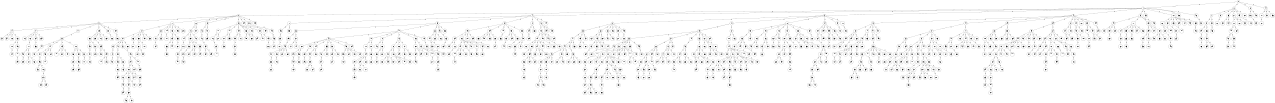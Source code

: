 graph G {
size="8.5,11;"
ratio = "expand;"
fixedsize="true;"
overlap="scale;"
node[shape=circle,width=.12,hight=.12,fontsize=12]
edge[fontsize=12]

0[label=" 0" color=black, pos="0.90931093,2.5682327!"];
1[label=" 1" color=black, pos="2.7417047,0.15580614!"];
2[label=" 2" color=black, pos="1.3355287,0.67273643!"];
3[label=" 3" color=black, pos="0.41540153,1.0583293!"];
4[label=" 4" color=black, pos="2.3298727,2.8237437!"];
5[label=" 5" color=black, pos="0.38208873,0.061599243!"];
6[label=" 6" color=black, pos="2.6112631,1.555556!"];
7[label=" 7" color=black, pos="0.18001687,1.4593739!"];
8[label=" 8" color=black, pos="0.62310009,2.5465484!"];
9[label=" 9" color=black, pos="0.89854009,0.79331192!"];
10[label=" 10" color=black, pos="0.34359996,1.756639!"];
11[label=" 11" color=black, pos="2.0589195,0.73134649!"];
12[label=" 12" color=black, pos="2.4025214,1.0235528!"];
13[label=" 13" color=black, pos="0.99045433,2.8671061!"];
14[label=" 14" color=black, pos="0.96978012,1.9283791!"];
15[label=" 15" color=black, pos="0.66259212,2.2391248!"];
16[label=" 16" color=black, pos="2.4153595,2.6504969!"];
17[label=" 17" color=black, pos="2.4880277,1.5479684!"];
18[label=" 18" color=black, pos="1.9098572,0.59062914!"];
19[label=" 19" color=black, pos="1.1195757,0.35756887!"];
20[label=" 20" color=black, pos="1.8770658,1.3067073!"];
21[label=" 21" color=black, pos="1.4662736,2.4692376!"];
22[label=" 22" color=black, pos="0.59647546,0.58585075!"];
23[label=" 23" color=black, pos="2.7853697,0.54475978!"];
24[label=" 24" color=black, pos="2.6106487,1.5146288!"];
25[label=" 25" color=black, pos="2.6390656,1.9303041!"];
26[label=" 26" color=black, pos="0.36720448,1.5176995!"];
27[label=" 27" color=black, pos="1.8429088,0.008877255!"];
28[label=" 28" color=black, pos="1.25639,2.5874947!"];
29[label=" 29" color=black, pos="2.4893979,2.1587174!"];
30[label=" 30" color=black, pos="2.454349,2.3449409!"];
31[label=" 31" color=black, pos="2.5695437,2.4404478!"];
32[label=" 32" color=black, pos="1.0849574,0.27886882!"];
33[label=" 33" color=black, pos="1.0176737,2.2729458!"];
34[label=" 34" color=black, pos="1.7301061,1.8716583!"];
35[label=" 35" color=black, pos="0.66591369,1.2929895!"];
36[label=" 36" color=black, pos="2.1961201,2.6449674!"];
37[label=" 37" color=black, pos="0.93721659,2.7713913!"];
38[label=" 38" color=black, pos="2.548253,0.63128425!"];
39[label=" 39" color=black, pos="1.006033,1.2979891!"];
40[label=" 40" color=black, pos="0.026808634,2.8150134!"];
41[label=" 41" color=black, pos="1.7860308,2.4293605!"];
42[label=" 42" color=black, pos="2.8786046,1.0891518!"];
43[label=" 43" color=black, pos="1.1815544,0.46682196!"];
44[label=" 44" color=black, pos="2.2626256,0.063192439!"];
45[label=" 45" color=black, pos="2.9154741,0.59140774!"];
46[label=" 46" color=black, pos="2.950916,1.5815238!"];
47[label=" 47" color=black, pos="0.29442404,1.0479394!"];
48[label=" 48" color=black, pos="2.4563708,1.365715!"];
49[label=" 49" color=black, pos="1.9509121,2.7585385!"];
50[label=" 50" color=black, pos="2.0960943,2.374035!"];
51[label=" 51" color=black, pos="2.2298316,2.6553231!"];
52[label=" 52" color=black, pos="0.95264627,2.6922993!"];
53[label=" 53" color=black, pos="0.55309933,0.33184748!"];
54[label=" 54" color=black, pos="1.506399,1.4609644!"];
55[label=" 55" color=black, pos="1.7928842,1.1220557!"];
56[label=" 56" color=black, pos="1.3718567,0.4916566!"];
57[label=" 57" color=black, pos="1.2828462,2.1522856!"];
58[label=" 58" color=black, pos="2.0978853,2.6565891!"];
59[label=" 59" color=black, pos="2.3671775,1.820174!"];
60[label=" 60" color=black, pos="2.0304278,1.1879441!"];
61[label=" 61" color=black, pos="2.7961803,0.087542467!"];
62[label=" 62" color=black, pos="2.4331629,1.1034023!"];
63[label=" 63" color=black, pos="0.057410662,0.47530202!"];
64[label=" 64" color=black, pos="2.7132287,1.7520362!"];
65[label=" 65" color=black, pos="1.2171537,0.37501532!"];
66[label=" 66" color=black, pos="2.4306423,0.64275594!"];
67[label=" 67" color=black, pos="2.3435167,2.1176435!"];
68[label=" 68" color=black, pos="1.9754032,2.9574715!"];
69[label=" 69" color=black, pos="0.82537926,2.0741627!"];
70[label=" 70" color=black, pos="0.59352085,1.4845892!"];
71[label=" 71" color=black, pos="2.403023,2.0801989!"];
72[label=" 72" color=black, pos="0.92684981,0.11232652!"];
73[label=" 73" color=black, pos="0.73655683,1.4590425!"];
74[label=" 74" color=black, pos="1.5189463,1.9650189!"];
75[label=" 75" color=black, pos="1.5647284,0.23640734!"];
76[label=" 76" color=black, pos="2.3882501,0.31171512!"];
77[label=" 77" color=black, pos="1.2388929,2.4721715!"];
78[label=" 78" color=black, pos="2.5634428,1.4833452!"];
79[label=" 79" color=black, pos="1.9166518,1.0827175!"];
80[label=" 80" color=black, pos="2.3957792,2.9875051!"];
81[label=" 81" color=black, pos="2.6823858,0.29953515!"];
82[label=" 82" color=black, pos="2.5483462,0.063795003!"];
83[label=" 83" color=black, pos="0.34721647,0.65320625!"];
84[label=" 84" color=black, pos="1.4940812,2.9490959!"];
85[label=" 85" color=black, pos="1.3507992,1.5653878!"];
86[label=" 86" color=black, pos="2.378028,0.88070787!"];
87[label=" 87" color=black, pos="1.6122772,1.1381814!"];
88[label=" 88" color=black, pos="1.1584693,1.1403924!"];
89[label=" 89" color=black, pos="1.5722343,2.0421873!"];
90[label=" 90" color=black, pos="2.7044816,0.23365503!"];
91[label=" 91" color=black, pos="0.40618461,2.7871646!"];
92[label=" 92" color=black, pos="2.8517826,0.63323995!"];
93[label=" 93" color=black, pos="0.15752782,1.1168239!"];
94[label=" 94" color=black, pos="2.2473609,0.83023557!"];
95[label=" 95" color=black, pos="0.96095712,0.8676945!"];
96[label=" 96" color=black, pos="1.0941036,2.9602816!"];
97[label=" 97" color=black, pos="0.44801451,1.7869182!"];
98[label=" 98" color=black, pos="2.1084512,2.2041942!"];
99[label=" 99" color=black, pos="2.9074346,2.4149016!"];
100[label=" 100" color=black, pos="0.72761939,1.9617991!"];
101[label=" 101" color=black, pos="2.2467694,0.42070298!"];
102[label=" 102" color=black, pos="2.0761547,1.3537684!"];
103[label=" 103" color=black, pos="1.2193555,2.1565383!"];
104[label=" 104" color=black, pos="2.2295498,2.9797969!"];
105[label=" 105" color=black, pos="2.1192888,1.8300604!"];
106[label=" 106" color=black, pos="0.78728842,2.7423758!"];
107[label=" 107" color=black, pos="2.0256136,2.4539402!"];
108[label=" 108" color=black, pos="0.20541898,0.63838018!"];
109[label=" 109" color=black, pos="0.49436219,2.9463186!"];
110[label=" 110" color=black, pos="2.3100217,0.60762876!"];
111[label=" 111" color=black, pos="2.5215499,0.84283635!"];
112[label=" 112" color=black, pos="0.88098701,1.4286639!"];
113[label=" 113" color=black, pos="2.5893484,2.2280159!"];
114[label=" 114" color=black, pos="1.2929791,2.0713598!"];
115[label=" 115" color=black, pos="2.1276691,0.071825651!"];
116[label=" 116" color=black, pos="1.9410392,2.7852764!"];
117[label=" 117" color=black, pos="1.769289,0.0059182937!"];
118[label=" 118" color=black, pos="0.031682018,0.60868797!"];
119[label=" 119" color=black, pos="1.3777141,0.30433152!"];
120[label=" 120" color=black, pos="2.2741576,2.258977!"];
121[label=" 121" color=black, pos="1.9917199,1.2401428!"];
122[label=" 122" color=black, pos="2.4573845,1.6032916!"];
123[label=" 123" color=black, pos="2.8368025,1.9181416!"];
124[label=" 124" color=black, pos="0.38532311,2.2132431!"];
125[label=" 125" color=black, pos="1.4350131,2.2339228!"];
126[label=" 126" color=black, pos="2.8327084,0.019926956!"];
127[label=" 127" color=black, pos="1.2941351,1.4691237!"];
128[label=" 128" color=black, pos="1.0572539,0.43179864!"];
129[label=" 129" color=black, pos="2.2150936,1.3336728!"];
130[label=" 130" color=black, pos="1.983444,1.2575317!"];
131[label=" 131" color=black, pos="1.6120817,1.5980882!"];
132[label=" 132" color=black, pos="2.8790913,2.1520169!"];
133[label=" 133" color=black, pos="0.030492635,0.78079947!"];
134[label=" 134" color=black, pos="1.2285505,2.0736236!"];
135[label=" 135" color=black, pos="1.1249849,2.0909783!"];
136[label=" 136" color=black, pos="1.270848,2.2312126!"];
137[label=" 137" color=black, pos="1.1947184,0.15841965!"];
138[label=" 138" color=black, pos="2.5018498,1.9984088!"];
139[label=" 139" color=black, pos="0.59162458,0.11133624!"];
140[label=" 140" color=black, pos="1.4078282,2.7848203!"];
141[label=" 141" color=black, pos="2.6492929,1.3015219!"];
142[label=" 142" color=black, pos="2.3663462,2.400529!"];
143[label=" 143" color=black, pos="1.9178929,0.67356992!"];
144[label=" 144" color=black, pos="2.0142843,1.6746825!"];
145[label=" 145" color=black, pos="0.46966798,2.387165!"];
146[label=" 146" color=black, pos="1.2490534,1.0854492!"];
147[label=" 147" color=black, pos="1.9820707,2.3113939!"];
148[label=" 148" color=black, pos="0.4601386,1.8282198!"];
149[label=" 149" color=black, pos="1.6618339,1.9872748!"];
150[label=" 150" color=black, pos="0.50488728,2.5195112!"];
151[label=" 151" color=black, pos="1.8793112,1.6115211!"];
152[label=" 152" color=black, pos="2.0978637,2.1025981!"];
153[label=" 153" color=black, pos="1.1193057,2.5390494!"];
154[label=" 154" color=black, pos="1.8753369,1.2090371!"];
155[label=" 155" color=black, pos="1.8212841,0.24730655!"];
156[label=" 156" color=black, pos="2.6166452,1.3908542!"];
157[label=" 157" color=black, pos="0.20526807,0.30665918!"];
158[label=" 158" color=black, pos="0.76593286,2.1329355!"];
159[label=" 159" color=black, pos="0.019251472,0.53883954!"];
160[label=" 160" color=black, pos="1.0306601,2.6846468!"];
161[label=" 161" color=black, pos="1.1312008,1.5183248!"];
162[label=" 162" color=black, pos="2.8481949,0.86394529!"];
163[label=" 163" color=black, pos="2.2477929,2.9509017!"];
164[label=" 164" color=black, pos="1.1867782,1.1429171!"];
165[label=" 165" color=black, pos="1.7198849,2.1022016!"];
166[label=" 166" color=black, pos="1.2757467,2.1310618!"];
167[label=" 167" color=black, pos="0.97959368,0.4121133!"];
168[label=" 168" color=black, pos="0.31133906,2.1602196!"];
169[label=" 169" color=black, pos="0.32045634,2.4490776!"];
170[label=" 170" color=black, pos="1.4059063,2.8381302!"];
171[label=" 171" color=black, pos="1.4242747,2.5181373!"];
172[label=" 172" color=black, pos="1.1307879,1.0030991!"];
173[label=" 173" color=black, pos="1.1106307,0.33649056!"];
174[label=" 174" color=black, pos="0.34043781,2.6813756!"];
175[label=" 175" color=black, pos="2.1374538,0.33028529!"];
176[label=" 176" color=black, pos="2.190249,1.8913327!"];
177[label=" 177" color=black, pos="1.1690492,1.6793566!"];
178[label=" 178" color=black, pos="1.6534331,1.2286548!"];
179[label=" 179" color=black, pos="2.3065188,1.6887606!"];
180[label=" 180" color=black, pos="1.4078465,2.2879794!"];
181[label=" 181" color=black, pos="2.7971604,0.9048546!"];
182[label=" 182" color=black, pos="2.0920224,2.4576297!"];
183[label=" 183" color=black, pos="2.679719,1.6782689!"];
184[label=" 184" color=black, pos="0.27841982,2.3806733!"];
185[label=" 185" color=black, pos="2.9100119,2.0224246!"];
186[label=" 186" color=black, pos="1.5775167,1.6411527!"];
187[label=" 187" color=black, pos="1.9978715,2.3213421!"];
188[label=" 188" color=black, pos="0.021772924,1.9241951!"];
189[label=" 189" color=black, pos="1.2337915,1.9565315!"];
190[label=" 190" color=black, pos="2.4152799,1.55529!"];
191[label=" 191" color=black, pos="0.20207618,1.9649669!"];
192[label=" 192" color=black, pos="1.8031606,1.9279651!"];
193[label=" 193" color=black, pos="2.4056701,1.2766174!"];
194[label=" 194" color=black, pos="2.2014691,2.8672222!"];
195[label=" 195" color=black, pos="1.2476833,2.6050585!"];
196[label=" 196" color=black, pos="1.7978858,0.088389483!"];
197[label=" 197" color=black, pos="1.3583034,2.3574912!"];
198[label=" 198" color=black, pos="1.4590822,2.8685823!"];
199[label=" 199" color=black, pos="1.1463401,1.1416544!"];
200[label=" 200" color=black, pos="2.1791894,1.6626731!"];
201[label=" 201" color=black, pos="1.0200091,1.5680462!"];
202[label=" 202" color=black, pos="2.8570605,1.4208188!"];
203[label=" 203" color=black, pos="1.6238327,1.3741999!"];
204[label=" 204" color=black, pos="2.5551311,0.45339567!"];
205[label=" 205" color=black, pos="0.50751041,0.68701785!"];
206[label=" 206" color=black, pos="2.723668,2.627751!"];
207[label=" 207" color=black, pos="1.3891493,2.8195088!"];
208[label=" 208" color=black, pos="2.8390248,0.15319822!"];
209[label=" 209" color=black, pos="2.4214725,1.0805122!"];
210[label=" 210" color=black, pos="1.1565129,1.3832768!"];
211[label=" 211" color=black, pos="0.52720838,2.2020639!"];
212[label=" 212" color=black, pos="1.2200661,0.99577394!"];
213[label=" 213" color=black, pos="2.4663464,0.69416911!"];
214[label=" 214" color=black, pos="2.2383919,1.0600226!"];
215[label=" 215" color=black, pos="2.0913254,1.1958799!"];
216[label=" 216" color=black, pos="2.3617134,1.7893841!"];
217[label=" 217" color=black, pos="0.070322624,0.061718876!"];
218[label=" 218" color=black, pos="0.37122727,1.007181!"];
219[label=" 219" color=black, pos="2.2024723,1.9807751!"];
220[label=" 220" color=black, pos="1.8647046,1.1501149!"];
221[label=" 221" color=black, pos="0.65934081,1.5210654!"];
222[label=" 222" color=black, pos="1.1662041,1.5252739!"];
223[label=" 223" color=black, pos="1.4606194,1.1878797!"];
224[label=" 224" color=black, pos="1.070232,1.6055187!"];
225[label=" 225" color=black, pos="1.8471601,2.3673901!"];
226[label=" 226" color=black, pos="0.11223316,1.116823!"];
227[label=" 227" color=black, pos="2.5838161,1.7372439!"];
228[label=" 228" color=black, pos="2.0741471,0.77957166!"];
229[label=" 229" color=black, pos="1.7316429,1.6312206!"];
230[label=" 230" color=black, pos="0.88172505,2.1553765!"];
231[label=" 231" color=black, pos="2.8776484,0.16467719!"];
232[label=" 232" color=black, pos="1.32052,1.0884351!"];
233[label=" 233" color=black, pos="1.4374334,1.3860675!"];
234[label=" 234" color=black, pos="1.8303964,2.864372!"];
235[label=" 235" color=black, pos="0.60048855,2.8627331!"];
236[label=" 236" color=black, pos="0.48897476,0.40812357!"];
237[label=" 237" color=black, pos="1.9429419,1.1184647!"];
238[label=" 238" color=black, pos="0.19583874,1.1670113!"];
239[label=" 239" color=black, pos="2.6170974,0.021367566!"];
240[label=" 240" color=black, pos="2.1018844,0.10529761!"];
241[label=" 241" color=black, pos="2.5656278,2.0889843!"];
242[label=" 242" color=black, pos="1.9942556,2.8102367!"];
243[label=" 243" color=black, pos="2.5549722,2.2693798!"];
244[label=" 244" color=black, pos="0.31527461,2.2645646!"];
245[label=" 245" color=black, pos="1.7168475,1.0828834!"];
246[label=" 246" color=black, pos="0.65687046,2.9861734!"];
247[label=" 247" color=black, pos="0.58158328,2.2115854!"];
248[label=" 248" color=black, pos="0.1173436,2.2227854!"];
249[label=" 249" color=black, pos="2.8082481,1.0789956!"];
250[label=" 250" color=black, pos="1.265126,1.3972477!"];
251[label=" 251" color=black, pos="1.5622021,2.8640451!"];
252[label=" 252" color=black, pos="0.34413084,2.1356932!"];
253[label=" 253" color=black, pos="1.511639,2.9736646!"];
254[label=" 254" color=black, pos="1.4684713,0.44247737!"];
255[label=" 255" color=black, pos="2.967379,1.7335223!"];
256[label=" 256" color=black, pos="2.9709457,1.767694!"];
257[label=" 257" color=black, pos="2.2680774,0.58169743!"];
258[label=" 258" color=black, pos="2.7359219,1.3533016!"];
259[label=" 259" color=black, pos="1.6455727,0.17560071!"];
260[label=" 260" color=black, pos="0.34595646,1.0506819!"];
261[label=" 261" color=black, pos="2.5298705,1.0261049!"];
262[label=" 262" color=black, pos="2.9841845,2.0483964!"];
263[label=" 263" color=black, pos="1.1226451,1.0362861!"];
264[label=" 264" color=black, pos="1.7382264,1.8727846!"];
265[label=" 265" color=black, pos="0.65066981,1.5395071!"];
266[label=" 266" color=black, pos="1.4334272,2.6847158!"];
267[label=" 267" color=black, pos="0.11015543,0.068703392!"];
268[label=" 268" color=black, pos="2.1716104,1.3137074!"];
269[label=" 269" color=black, pos="0.1437318,0.6998226!"];
270[label=" 270" color=black, pos="2.8083946,2.0794799!"];
271[label=" 271" color=black, pos="2.5301377,0.02463047!"];
272[label=" 272" color=black, pos="0.9197462,0.27466777!"];
273[label=" 273" color=black, pos="2.3518971,2.9570077!"];
274[label=" 274" color=black, pos="2.7069836,0.86432411!"];
275[label=" 275" color=black, pos="0.50203995,0.27325095!"];
276[label=" 276" color=black, pos="0.052412791,1.3751311!"];
277[label=" 277" color=black, pos="0.92677061,0.32406094!"];
278[label=" 278" color=black, pos="2.8231727,1.6662049!"];
279[label=" 279" color=black, pos="2.5193069,2.6216744!"];
280[label=" 280" color=black, pos="2.5882504,0.0094690742!"];
281[label=" 281" color=black, pos="0.71051707,2.7254718!"];
282[label=" 282" color=black, pos="0.6082003,2.2346398!"];
283[label=" 283" color=black, pos="1.5228234,1.7838906!"];
284[label=" 284" color=black, pos="2.094849,0.77138076!"];
285[label=" 285" color=black, pos="2.2339754,2.7567849!"];
286[label=" 286" color=black, pos="0.49898254,0.41045848!"];
287[label=" 287" color=black, pos="2.1138252,1.4573425!"];
288[label=" 288" color=black, pos="1.928475,2.6422231!"];
289[label=" 289" color=black, pos="1.4332884,0.0564928!"];
290[label=" 290" color=black, pos="0.95749073,1.1517289!"];
291[label=" 291" color=black, pos="2.7990233,1.0555503!"];
292[label=" 292" color=black, pos="0.09464117,2.915492!"];
293[label=" 293" color=black, pos="0.92237274,2.3857647!"];
294[label=" 294" color=black, pos="2.0952666,2.4396447!"];
295[label=" 295" color=black, pos="0.82835604,1.9111674!"];
296[label=" 296" color=black, pos="1.3637987,1.3958232!"];
297[label=" 297" color=black, pos="1.9210854,1.8385758!"];
298[label=" 298" color=black, pos="1.7434485,0.35889022!"];
299[label=" 299" color=black, pos="1.9259242,0.43634416!"];
300[label=" 300" color=black, pos="2.2413715,0.34918194!"];
301[label=" 301" color=black, pos="1.024113,2.5850995!"];
302[label=" 302" color=black, pos="1.5311698,2.3284714!"];
303[label=" 303" color=black, pos="2.9217314,1.1163569!"];
304[label=" 304" color=black, pos="0.79302931,0.082617248!"];
305[label=" 305" color=black, pos="1.964496,0.59269079!"];
306[label=" 306" color=black, pos="0.91149773,1.2504164!"];
307[label=" 307" color=black, pos="1.3660215,2.8579873!"];
308[label=" 308" color=black, pos="1.0385967,1.7711373!"];
309[label=" 309" color=black, pos="0.94211585,0.18208923!"];
310[label=" 310" color=black, pos="1.3809811,0.83281148!"];
311[label=" 311" color=black, pos="0.75019942,2.5882426!"];
312[label=" 312" color=black, pos="1.4613484,0.25734341!"];
313[label=" 313" color=black, pos="1.5920529,0.133789!"];
314[label=" 314" color=black, pos="0.80161521,0.34097255!"];
315[label=" 315" color=black, pos="1.0709659,0.77502973!"];
316[label=" 316" color=black, pos="2.4061291,0.17227218!"];
317[label=" 317" color=black, pos="2.9024039,2.8215306!"];
318[label=" 318" color=black, pos="0.86492203,2.5860974!"];
319[label=" 319" color=black, pos="2.6035104,1.1583502!"];
320[label=" 320" color=black, pos="1.8451999,0.49070332!"];
321[label=" 321" color=black, pos="0.26572779,0.94080342!"];
322[label=" 322" color=black, pos="0.008697689,0.2349797!"];
323[label=" 323" color=black, pos="0.48073582,0.18922614!"];
324[label=" 324" color=black, pos="2.5561765,1.2351098!"];
325[label=" 325" color=black, pos="0.71585973,2.7419652!"];
326[label=" 326" color=black, pos="1.7109824,1.1959032!"];
327[label=" 327" color=black, pos="0.50240265,0.37935169!"];
328[label=" 328" color=black, pos="1.769947,2.7848553!"];
329[label=" 329" color=black, pos="1.4945473,1.1030177!"];
330[label=" 330" color=black, pos="0.0074347295,0.5829086!"];
331[label=" 331" color=black, pos="2.3480069,0.37503543!"];
332[label=" 332" color=black, pos="0.13363306,0.36276366!"];
333[label=" 333" color=black, pos="1.6667856,0.43027455!"];
334[label=" 334" color=black, pos="1.4327915,0.69226081!"];
335[label=" 335" color=black, pos="1.9804311,0.28279669!"];
336[label=" 336" color=black, pos="2.9416675,1.7860529!"];
337[label=" 337" color=black, pos="1.7933108,2.9394598!"];
338[label=" 338" color=black, pos="2.2270681,0.28891606!"];
339[label=" 339" color=black, pos="2.2945032,2.4792583!"];
340[label=" 340" color=black, pos="1.2740967,1.277629!"];
341[label=" 341" color=black, pos="2.9467508,2.3186503!"];
342[label=" 342" color=black, pos="1.3340813,0.31473649!"];
343[label=" 343" color=black, pos="2.0825236,1.0648905!"];
344[label=" 344" color=black, pos="0.66518521,0.46040588!"];
345[label=" 345" color=black, pos="2.740014,2.2592415!"];
346[label=" 346" color=black, pos="1.9222341,0.54215699!"];
347[label=" 347" color=black, pos="2.212109,2.6448735!"];
348[label=" 348" color=black, pos="0.86343722,0.42708806!"];
349[label=" 349" color=black, pos="1.6304061,1.1897304!"];
350[label=" 350" color=black, pos="2.7566494,2.2789999!"];
351[label=" 351" color=black, pos="0.10200006,1.8633641!"];
352[label=" 352" color=black, pos="0.1948338,1.2256813!"];
353[label=" 353" color=black, pos="1.7236356,0.90192985!"];
354[label=" 354" color=black, pos="2.0330803,2.8626071!"];
355[label=" 355" color=black, pos="0.46550211,0.73139513!"];
356[label=" 356" color=black, pos="0.4299831,0.13912739!"];
357[label=" 357" color=black, pos="2.9042215,2.0248766!"];
358[label=" 358" color=black, pos="2.8333247,1.5000439!"];
359[label=" 359" color=black, pos="1.6477669,1.70251!"];
360[label=" 360" color=black, pos="0.68717793,2.7774485!"];
361[label=" 361" color=black, pos="2.413114,0.056683344!"];
362[label=" 362" color=black, pos="0.12346514,1.6913837!"];
363[label=" 363" color=black, pos="1.426771,1.9179066!"];
364[label=" 364" color=black, pos="0.58126201,1.9171432!"];
365[label=" 365" color=black, pos="1.3858918,2.1463545!"];
366[label=" 366" color=black, pos="0.2458963,2.1545411!"];
367[label=" 367" color=black, pos="2.0098064,1.7362638!"];
368[label=" 368" color=black, pos="0.78524232,1.1077979!"];
369[label=" 369" color=black, pos="2.1930906,0.64455063!"];
370[label=" 370" color=black, pos="1.0837717,2.905523!"];
371[label=" 371" color=black, pos="0.75871313,1.3672967!"];
372[label=" 372" color=black, pos="1.8804636,1.8254587!"];
373[label=" 373" color=black, pos="0.22645978,2.4855717!"];
374[label=" 374" color=black, pos="2.6182116,1.3660193!"];
375[label=" 375" color=black, pos="2.497164,1.3250023!"];
376[label=" 376" color=black, pos="2.6159954,2.4807626!"];
377[label=" 377" color=black, pos="1.5972815,1.1256417!"];
378[label=" 378" color=black, pos="2.4612475,2.1915958!"];
379[label=" 379" color=black, pos="0.85459427,1.5599358!"];
380[label=" 380" color=black, pos="1.8433325,0.0014131553!"];
381[label=" 381" color=black, pos="1.3572077,1.5421483!"];
382[label=" 382" color=black, pos="2.1270978,1.6034372!"];
383[label=" 383" color=black, pos="1.0104507,1.906668!"];
384[label=" 384" color=black, pos="2.3612399,2.435532!"];
385[label=" 385" color=black, pos="2.5127438,2.6395746!"];
386[label=" 386" color=black, pos="1.5923384,2.193952!"];
387[label=" 387" color=black, pos="0.39006296,2.1819905!"];
388[label=" 388" color=black, pos="1.1392823,1.3031877!"];
389[label=" 389" color=black, pos="1.6703885,2.4719092!"];
390[label=" 390" color=black, pos="0.75350359,0.421748!"];
391[label=" 391" color=black, pos="2.003786,1.3904003!"];
392[label=" 392" color=black, pos="1.7158465,0.32354728!"];
393[label=" 393" color=black, pos="0.38710602,2.2025816!"];
394[label=" 394" color=black, pos="0.79429231,0.42637708!"];
395[label=" 395" color=black, pos="0.15042136,0.41775069!"];
396[label=" 396" color=black, pos="1.7917712,0.78619355!"];
397[label=" 397" color=black, pos="0.56627435,0.25964607!"];
398[label=" 398" color=black, pos="1.3334492,0.083732197!"];
399[label=" 399" color=black, pos="1.00981,0.70226104!"];
400[label=" 400" color=black, pos="0.30006481,1.9542469!"];
401[label=" 401" color=black, pos="1.9889302,1.6666152!"];
402[label=" 402" color=black, pos="2.5533621,2.9675778!"];
403[label=" 403" color=black, pos="1.7013599,2.9934871!"];
404[label=" 404" color=black, pos="2.1062668,1.9552909!"];
405[label=" 405" color=black, pos="0.037783368,1.9923191!"];
406[label=" 406" color=black, pos="0.89633104,0.70846769!"];
407[label=" 407" color=black, pos="0.55018382,1.6317977!"];
408[label=" 408" color=black, pos="2.4365371,2.5374195!"];
409[label=" 409" color=black, pos="0.74287307,0.20868977!"];
410[label=" 410" color=black, pos="1.297027,1.0000186!"];
411[label=" 411" color=black, pos="0.56159603,0.49151801!"];
412[label=" 412" color=black, pos="2.7731863,1.3404041!"];
413[label=" 413" color=black, pos="1.6617459,0.18220223!"];
414[label=" 414" color=black, pos="1.4087745,0.46421799!"];
415[label=" 415" color=black, pos="1.3013987,2.809207!"];
416[label=" 416" color=black, pos="1.6820602,2.163403!"];
417[label=" 417" color=black, pos="2.5506611,0.72116844!"];
418[label=" 418" color=black, pos="1.5483603,1.846075!"];
419[label=" 419" color=black, pos="0.71469277,1.7778192!"];
420[label=" 420" color=black, pos="2.7844019,0.29884883!"];
421[label=" 421" color=black, pos="0.45094642,0.0042247088!"];
422[label=" 422" color=black, pos="0.37172098,1.8186793!"];
423[label=" 423" color=black, pos="2.5644583,2.4110553!"];
424[label=" 424" color=black, pos="1.9745127,0.67145181!"];
425[label=" 425" color=black, pos="0.94655103,2.3728619!"];
426[label=" 426" color=black, pos="0.11380731,1.6048676!"];
427[label=" 427" color=black, pos="0.55652992,0.3163792!"];
428[label=" 428" color=black, pos="0.50091002,1.7870796!"];
429[label=" 429" color=black, pos="2.0962791,0.81157737!"];
430[label=" 430" color=black, pos="1.259747,1.1411197!"];
431[label=" 431" color=black, pos="1.2581429,1.0707239!"];
432[label=" 432" color=black, pos="1.1266334,2.7578294!"];
433[label=" 433" color=black, pos="1.134796,1.5680957!"];
434[label=" 434" color=black, pos="2.3496282,1.0771034!"];
435[label=" 435" color=black, pos="1.5556501,1.2470899!"];
436[label=" 436" color=black, pos="2.0087106,1.0084165!"];
437[label=" 437" color=black, pos="2.8254739,0.57298978!"];
438[label=" 438" color=black, pos="1.4502506,0.90942634!"];
439[label=" 439" color=black, pos="0.26628454,0.94104905!"];
440[label=" 440" color=black, pos="1.722326,1.4661023!"];
441[label=" 441" color=black, pos="1.8295697,2.1057253!"];
442[label=" 442" color=black, pos="1.2071613,1.0853559!"];
443[label=" 443" color=black, pos="1.5763113,1.8193715!"];
444[label=" 444" color=black, pos="2.3666154,0.69001161!"];
445[label=" 445" color=black, pos="2.6477819,1.2773102!"];
446[label=" 446" color=black, pos="2.9771109,1.806426!"];
447[label=" 447" color=black, pos="1.1668868,0.63631332!"];
448[label=" 448" color=black, pos="2.4463534,1.7463349!"];
449[label=" 449" color=black, pos="0.1366136,1.4551209!"];
450[label=" 450" color=black, pos="1.0348889,1.1065863!"];
451[label=" 451" color=black, pos="2.8729226,1.1962221!"];
452[label=" 452" color=black, pos="0.75374576,2.4316272!"];
453[label=" 453" color=black, pos="1.1492351,1.4995602!"];
454[label=" 454" color=black, pos="1.895674,0.36974136!"];
455[label=" 455" color=black, pos="2.0534612,1.9517737!"];
456[label=" 456" color=black, pos="1.1084703,1.7757378!"];
457[label=" 457" color=black, pos="0.55016872,2.5888588!"];
458[label=" 458" color=black, pos="0.7713355,2.1962578!"];
459[label=" 459" color=black, pos="0.62140276,1.8837961!"];
460[label=" 460" color=black, pos="0.27871354,2.7766762!"];
461[label=" 461" color=black, pos="0.024360705,1.5542946!"];
462[label=" 462" color=black, pos="0.58222263,1.9825955!"];
463[label=" 463" color=black, pos="2.9300906,1.1354985!"];
464[label=" 464" color=black, pos="2.6324778,0.28364476!"];
465[label=" 465" color=black, pos="2.142095,2.7677041!"];
466[label=" 466" color=black, pos="1.5679486,0.5576886!"];
467[label=" 467" color=black, pos="1.3564417,1.5644999!"];
468[label=" 468" color=black, pos="0.75690793,2.0631039!"];
469[label=" 469" color=black, pos="1.6174125,2.7013033!"];
470[label=" 470" color=black, pos="0.54143432,2.835319!"];
471[label=" 471" color=black, pos="1.6182681,0.51008578!"];
472[label=" 472" color=black, pos="0.88205385,0.43339231!"];
473[label=" 473" color=black, pos="1.6662341,2.9375793!"];
474[label=" 474" color=black, pos="0.16505826,0.42353397!"];
475[label=" 475" color=black, pos="1.9367526,1.1566552!"];
476[label=" 476" color=black, pos="0.32920989,0.47492916!"];
477[label=" 477" color=black, pos="0.8371575,2.1462576!"];
478[label=" 478" color=black, pos="1.8601313,2.8501167!"];
479[label=" 479" color=black, pos="0.9523941,1.7291452!"];
480[label=" 480" color=black, pos="1.1539331,1.8585968!"];
481[label=" 481" color=black, pos="2.3636339,2.0543498!"];
482[label=" 482" color=black, pos="1.2914441,2.0501922!"];
483[label=" 483" color=black, pos="2.4659176,0.9218572!"];
484[label=" 484" color=black, pos="0.42660649,2.7417499!"];
485[label=" 485" color=black, pos="1.5730188,2.6423558!"];
486[label=" 486" color=black, pos="0.86958398,0.9115496!"];
487[label=" 487" color=black, pos="2.852675,2.656426!"];
488[label=" 488" color=black, pos="1.8032324,0.82677525!"];
489[label=" 489" color=black, pos="0.31119895,1.6955585!"];
490[label=" 490" color=black, pos="0.35900879,0.8308397!"];
491[label=" 491" color=black, pos="0.95259812,0.62005382!"];
492[label=" 492" color=black, pos="0.14948326,2.6429686!"];
493[label=" 493" color=black, pos="1.2498111,1.1556523!"];
494[label=" 494" color=black, pos="2.777797,0.94137316!"];
495[label=" 495" color=black, pos="1.7078967,2.6370801!"];
496[label=" 496" color=black, pos="1.112822,2.6779955!"];
497[label=" 497" color=black, pos="0.3449804,2.026664!"];
498[label=" 498" color=black, pos="0.11930474,1.5289155!"];
499[label=" 499" color=black, pos="2.6102006,2.4511075!"];
500[label=" 500" color=black, pos="1.510773,1.4821859!"];
501[label=" 501" color=black, pos="0.37940051,2.8799792!"];
502[label=" 502" color=black, pos="2.7050401,2.7876695!"];
503[label=" 503" color=black, pos="2.4191516,0.924066!"];
504[label=" 504" color=black, pos="2.888605,1.9559945!"];
505[label=" 505" color=black, pos="1.9756155,1.9375745!"];
506[label=" 506" color=black, pos="1.8401622,1.1668231!"];
507[label=" 507" color=black, pos="1.6154594,0.21004658!"];
508[label=" 508" color=black, pos="2.7120067,0.88681661!"];
509[label=" 509" color=black, pos="0.33007074,0.24860466!"];
510[label=" 510" color=black, pos="2.5881482,0.44804772!"];
511[label=" 511" color=black, pos="2.4610237,0.53927336!"];
512[label=" 512" color=black, pos="1.9741752,1.583214!"];
513[label=" 513" color=black, pos="0.47792638,1.044711!"];
514[label=" 514" color=black, pos="2.9872786,0.76845129!"];
515[label=" 515" color=black, pos="1.8294647,1.7289705!"];
516[label=" 516" color=black, pos="1.6707304,2.6328785!"];
517[label=" 517" color=black, pos="0.38258299,2.035912!"];
518[label=" 518" color=black, pos="2.9177573,1.978031!"];
519[label=" 519" color=black, pos="1.8560734,0.72840973!"];
520[label=" 520" color=black, pos="2.0125722,1.7800393!"];
521[label=" 521" color=black, pos="2.8324123,2.8085872!"];
522[label=" 522" color=black, pos="2.0362844,0.42242903!"];
523[label=" 523" color=black, pos="0.55553633,1.4072204!"];
524[label=" 524" color=black, pos="1.7671867,1.2270679!"];
525[label=" 525" color=black, pos="1.9215821,1.1205009!"];
526[label=" 526" color=black, pos="2.7469396,0.21812054!"];
527[label=" 527" color=black, pos="0.61583629,1.4332617!"];
528[label=" 528" color=black, pos="2.258154,0.11890715!"];
529[label=" 529" color=black, pos="2.0380513,2.9102573!"];
530[label=" 530" color=black, pos="2.5045328,0.94008472!"];
531[label=" 531" color=black, pos="0.48408591,1.2863358!"];
532[label=" 532" color=black, pos="2.387404,1.4010424!"];
533[label=" 533" color=black, pos="0.77638356,2.1483256!"];
534[label=" 534" color=black, pos="2.6200752,2.1263362!"];
535[label=" 535" color=black, pos="1.3129764,0.86432008!"];
536[label=" 536" color=black, pos="1.7728989,0.6616968!"];
537[label=" 537" color=black, pos="1.9107215,2.8852859!"];
538[label=" 538" color=black, pos="0.90464043,0.4753234!"];
539[label=" 539" color=black, pos="1.1726757,1.639999!"];
540[label=" 540" color=black, pos="1.2750629,0.86906591!"];
541[label=" 541" color=black, pos="1.5625847,0.57476962!"];
542[label=" 542" color=black, pos="2.3838377,0.41857147!"];
543[label=" 543" color=black, pos="0.26070366,0.2679446!"];
544[label=" 544" color=black, pos="2.2661188,2.8445528!"];
545[label=" 545" color=black, pos="0.50159549,0.59209461!"];
546[label=" 546" color=black, pos="2.5552093,1.7949623!"];
547[label=" 547" color=black, pos="0.82907724,2.2879648!"];
548[label=" 548" color=black, pos="0.47600263,1.1555866!"];
549[label=" 549" color=black, pos="1.1744222,2.2212472!"];
550[label=" 550" color=black, pos="0.43146206,0.25507408!"];
551[label=" 551" color=black, pos="2.9227103,1.7257683!"];
552[label=" 552" color=black, pos="1.4526601,1.3656693!"];
553[label=" 553" color=black, pos="2.3001597,1.3604915!"];
554[label=" 554" color=black, pos="0.025181954,2.583254!"];
555[label=" 555" color=black, pos="0.59041503,0.95839935!"];
556[label=" 556" color=black, pos="2.0282495,1.105005!"];
557[label=" 557" color=black, pos="0.84434224,0.7609317!"];
558[label=" 558" color=black, pos="2.9660709,2.96797!"];
559[label=" 559" color=black, pos="1.5390245,1.0776102!"];
560[label=" 560" color=black, pos="2.2640593,2.9459401!"];
561[label=" 561" color=black, pos="0.40104351,1.4195881!"];
562[label=" 562" color=black, pos="0.46188539,2.2804847!"];
563[label=" 563" color=black, pos="1.8740609,0.11871808!"];
564[label=" 564" color=black, pos="1.35287,1.1049822!"];
565[label=" 565" color=black, pos="2.5499753,2.4730165!"];
566[label=" 566" color=black, pos="2.8819197,2.4048274!"];
567[label=" 567" color=black, pos="2.1347248,1.4126287!"];
568[label=" 568" color=black, pos="0.92571718,2.9630032!"];
569[label=" 569" color=black, pos="1.6650005,2.7529861!"];
570[label=" 570" color=black, pos="0.3854334,0.17918627!"];
571[label=" 571" color=black, pos="1.2723548,1.1618048!"];
572[label=" 572" color=black, pos="0.5216274,1.822437!"];
573[label=" 573" color=black, pos="2.132701,1.5876489!"];
574[label=" 574" color=black, pos="1.7364401,0.43556482!"];
575[label=" 575" color=black, pos="1.4749139,0.26994906!"];
576[label=" 576" color=black, pos="1.2067624,0.72739175!"];
577[label=" 577" color=black, pos="1.6155436,2.9986487!"];
578[label=" 578" color=black, pos="2.5138487,2.2604713!"];
579[label=" 579" color=black, pos="1.4757393,0.41142827!"];
580[label=" 580" color=black, pos="1.6890631,2.0689694!"];
581[label=" 581" color=black, pos="1.5293188,0.83638475!"];
582[label=" 582" color=black, pos="1.6490945,2.1369237!"];
583[label=" 583" color=black, pos="0.1201431,0.52463945!"];
584[label=" 584" color=black, pos="0.63982504,2.1986683!"];
585[label=" 585" color=black, pos="2.7324091,0.25634555!"];
586[label=" 586" color=black, pos="1.3751519,2.0324613!"];
587[label=" 587" color=black, pos="1.939093,1.8482579!"];
588[label=" 588" color=black, pos="1.6777548,1.4499202!"];
589[label=" 589" color=black, pos="0.57384546,1.4728324!"];
590[label=" 590" color=black, pos="2.5582545,0.34694834!"];
591[label=" 591" color=black, pos="2.0166289,2.0053031!"];
592[label=" 592" color=black, pos="0.12361899,1.9118225!"];
593[label=" 593" color=black, pos="1.4012883,0.1022859!"];
594[label=" 594" color=black, pos="2.6849849,2.6273314!"];
595[label=" 595" color=black, pos="0.57863676,1.252234!"];
596[label=" 596" color=black, pos="1.3928165,2.4634652!"];
597[label=" 597" color=black, pos="0.98845914,1.1896019!"];
598[label=" 598" color=black, pos="1.5460537,0.22511128!"];
599[label=" 599" color=black, pos="1.408138,2.2191365!"];
600[label=" 600" color=black, pos="1.4343857,0.3877851!"];
601[label=" 601" color=black, pos="1.2991271,2.6121142!"];
602[label=" 602" color=black, pos="0.6248182,2.60819!"];
603[label=" 603" color=black, pos="1.7150348,0.45984654!"];
604[label=" 604" color=black, pos="2.5625781,0.074513204!"];
605[label=" 605" color=black, pos="1.8596093,1.0977509!"];
606[label=" 606" color=black, pos="2.8006653,2.9683456!"];
607[label=" 607" color=black, pos="0.55327659,1.7405603!"];
608[label=" 608" color=black, pos="0.31844116,1.8233363!"];
609[label=" 609" color=black, pos="1.6184164,0.60168036!"];
610[label=" 610" color=black, pos="1.6748961,0.44668959!"];
611[label=" 611" color=black, pos="2.0702943,1.4977822!"];
612[label=" 612" color=black, pos="1.8298478,0.18390971!"];
613[label=" 613" color=black, pos="2.8364105,0.095120126!"];
614[label=" 614" color=black, pos="1.6045229,2.8458791!"];
615[label=" 615" color=black, pos="1.2509478,0.14546178!"];
616[label=" 616" color=black, pos="0.71478488,1.1869573!"];
617[label=" 617" color=black, pos="0.40424865,2.5764359!"];
618[label=" 618" color=black, pos="1.998508,1.4690757!"];
619[label=" 619" color=black, pos="1.9296617,0.70167467!"];
620[label=" 620" color=black, pos="2.5391534,1.4489666!"];
621[label=" 621" color=black, pos="0.16724503,0.012639675!"];
622[label=" 622" color=black, pos="2.6075525,1.9295674!"];
623[label=" 623" color=black, pos="1.4449583,2.4278893!"];
624[label=" 624" color=black, pos="2.0438273,1.4929444!"];
625[label=" 625" color=black, pos="0.40348416,0.5272207!"];
626[label=" 626" color=black, pos="1.0925059,0.47079436!"];
627[label=" 627" color=black, pos="2.9631543,1.7816771!"];
628[label=" 628" color=black, pos="0.058053396,1.8778716!"];
629[label=" 629" color=black, pos="0.77473051,0.99706634!"];
630[label=" 630" color=black, pos="1.74903,0.24078329!"];
631[label=" 631" color=black, pos="2.0016629,2.3537314!"];
632[label=" 632" color=black, pos="0.28351909,2.4935661!"];
633[label=" 633" color=black, pos="2.9160563,2.0889954!"];
634[label=" 634" color=black, pos="2.0170832,1.0307298!"];
635[label=" 635" color=black, pos="0.73225874,0.48254528!"];
636[label=" 636" color=black, pos="2.0430506,1.0156106!"];
637[label=" 637" color=black, pos="1.2509281,0.20006414!"];
638[label=" 638" color=black, pos="2.9393106,2.1939464!"];
639[label=" 639" color=black, pos="1.10952,1.9864637!"];
640[label=" 640" color=black, pos="0.39435372,0.080042309!"];
641[label=" 641" color=black, pos="0.50081664,1.3189722!"];
642[label=" 642" color=black, pos="2.7288274,2.4981375!"];
643[label=" 643" color=black, pos="1.1621088,1.2513983!"];
644[label=" 644" color=black, pos="0.34109957,1.0229406!"];
645[label=" 645" color=black, pos="1.2796857,2.5919858!"];
646[label=" 646" color=black, pos="2.6638522,0.15996991!"];
647[label=" 647" color=black, pos="2.33361,1.1664112!"];
648[label=" 648" color=black, pos="1.6264634,2.0383737!"];
649[label=" 649" color=black, pos="2.4154912,2.64518!"];
650[label=" 650" color=black, pos="2.7070479,2.6054047!"];
651[label=" 651" color=black, pos="1.1240001,0.07431616!"];
652[label=" 652" color=black, pos="0.12381182,1.0571274!"];
653[label=" 653" color=black, pos="2.3202615,1.6224939!"];
654[label=" 654" color=black, pos="2.4350453,1.7574858!"];
655[label=" 655" color=black, pos="2.9288975,1.4966191!"];
656[label=" 656" color=black, pos="2.1703506,0.68264099!"];
657[label=" 657" color=black, pos="2.8923388,2.7301603!"];
658[label=" 658" color=black, pos="1.4711384,0.46854331!"];
659[label=" 659" color=black, pos="1.192368,0.060238223!"];
660[label=" 660" color=black, pos="0.64011624,2.7196774!"];
661[label=" 661" color=black, pos="2.7664787,0.94449143!"];
662[label=" 662" color=black, pos="2.1246352,2.9701794!"];
663[label=" 663" color=black, pos="2.6258743,1.6088936!"];
664[label=" 664" color=black, pos="2.0017913,2.3820666!"];
665[label=" 665" color=black, pos="2.6193555,1.4935167!"];
666[label=" 666" color=black, pos="1.447792,0.68563238!"];
667[label=" 667" color=black, pos="2.5049195,0.95633988!"];
668[label=" 668" color=black, pos="2.8632362,1.1054135!"];
669[label=" 669" color=black, pos="1.0181886,2.8312389!"];
670[label=" 670" color=black, pos="1.7518822,1.1963565!"];
671[label=" 671" color=black, pos="1.2682168,1.1739813!"];
672[label=" 672" color=black, pos="2.0967846,1.1641382!"];
673[label=" 673" color=black, pos="0.66827486,2.806634!"];
674[label=" 674" color=black, pos="2.6197148,2.7562269!"];
675[label=" 675" color=black, pos="1.238137,0.26967002!"];
676[label=" 676" color=black, pos="0.38858403,1.7310881!"];
677[label=" 677" color=black, pos="1.4249884,0.54959653!"];
678[label=" 678" color=black, pos="1.3637453,1.554627!"];
679[label=" 679" color=black, pos="1.5512031,2.9019701!"];
680[label=" 680" color=black, pos="2.2846562,2.3641278!"];
681[label=" 681" color=black, pos="2.7237632,1.0689979!"];
682[label=" 682" color=black, pos="1.6630281,0.46811231!"];
683[label=" 683" color=black, pos="2.5377915,2.0025383!"];
684[label=" 684" color=black, pos="0.11286581,2.3331482!"];
685[label=" 685" color=black, pos="1.2959533,2.7147247!"];
686[label=" 686" color=black, pos="1.6286978,1.2916606!"];
687[label=" 687" color=black, pos="0.99795996,1.8278885!"];
688[label=" 688" color=black, pos="0.25973907,2.2355472!"];
689[label=" 689" color=black, pos="0.36277809,1.3269802!"];
690[label=" 690" color=black, pos="1.1297699,0.92697135!"];
691[label=" 691" color=black, pos="1.5328749,0.59393693!"];
692[label=" 692" color=black, pos="1.663136,2.1835949!"];
693[label=" 693" color=black, pos="0.80982989,1.6187879!"];
694[label=" 694" color=black, pos="1.1676712,0.6184285!"];
695[label=" 695" color=black, pos="2.1040793,2.4482473!"];
696[label=" 696" color=black, pos="0.63833335,0.34732056!"];
697[label=" 697" color=black, pos="1.9883397,1.0269177!"];
698[label=" 698" color=black, pos="0.46939331,0.78567101!"];
699[label=" 699" color=black, pos="0.88339865,0.64800886!"];
700[label=" 700" color=black, pos="1.3066931,1.5056239!"];
701[label=" 701" color=black, pos="0.72992326,1.5550506!"];
702[label=" 702" color=black, pos="1.0348602,2.0632257!"];
703[label=" 703" color=black, pos="1.6197962,0.50275784!"];
704[label=" 704" color=black, pos="1.1952676,0.25924097!"];
705[label=" 705" color=black, pos="2.5243792,0.30171691!"];
706[label=" 706" color=black, pos="2.2400477,1.9960407!"];
707[label=" 707" color=black, pos="2.4669959,2.6699809!"];
708[label=" 708" color=black, pos="2.4756532,1.8902119!"];
709[label=" 709" color=black, pos="2.3000165,2.103171!"];
710[label=" 710" color=black, pos="0.61874174,1.4738163!"];
711[label=" 711" color=black, pos="0.67786963,0.49666744!"];
712[label=" 712" color=black, pos="2.8266525,0.056744508!"];
713[label=" 713" color=black, pos="1.0420671,2.3448042!"];
714[label=" 714" color=black, pos="1.4458493,2.4055611!"];
715[label=" 715" color=black, pos="2.9848943,0.68653416!"];
716[label=" 716" color=black, pos="2.2511468,1.666124!"];
717[label=" 717" color=black, pos="2.0220087,2.8860401!"];
718[label=" 718" color=black, pos="0.93569161,2.8792884!"];
719[label=" 719" color=black, pos="2.3364306,2.4866984!"];
720[label=" 720" color=black, pos="0.13186422,1.5141148!"];
721[label=" 721" color=black, pos="2.9019044,2.456046!"];
722[label=" 722" color=black, pos="1.1997637,2.2605989!"];
723[label=" 723" color=black, pos="2.9371491,0.64520563!"];
724[label=" 724" color=black, pos="2.5238792,1.7394592!"];
725[label=" 725" color=black, pos="0.080624666,0.18663833!"];
726[label=" 726" color=black, pos="2.9853558,0.62987752!"];
727[label=" 727" color=black, pos="2.4418825,1.4848694!"];
728[label=" 728" color=black, pos="0.66001893,1.747678!"];
729[label=" 729" color=black, pos="2.8579031,2.909677!"];
730[label=" 730" color=black, pos="0.065331099,0.24232492!"];
731[label=" 731" color=black, pos="1.117409,0.19077607!"];
732[label=" 732" color=black, pos="2.1988602,0.18717609!"];
733[label=" 733" color=black, pos="1.5557347,2.2958012!"];
734[label=" 734" color=black, pos="1.4397411,0.86287685!"];
735[label=" 735" color=black, pos="0.042254659,0.45537031!"];
736[label=" 736" color=black, pos="0.34673045,2.2641969!"];
737[label=" 737" color=black, pos="0.40677231,1.2623004!"];
738[label=" 738" color=black, pos="0.34414982,1.4745836!"];
739[label=" 739" color=black, pos="2.3921559,0.10284703!"];
740[label=" 740" color=black, pos="0.59559497,1.870501!"];
741[label=" 741" color=black, pos="2.6638375,0.69242015!"];
742[label=" 742" color=black, pos="1.0919809,2.9852023!"];
743[label=" 743" color=black, pos="1.9030433,1.8365091!"];
744[label=" 744" color=black, pos="2.6436209,2.4544073!"];
745[label=" 745" color=black, pos="2.2745799,0.52249659!"];
746[label=" 746" color=black, pos="1.221333,2.0802885!"];
747[label=" 747" color=black, pos="2.6624399,0.20450496!"];
748[label=" 748" color=black, pos="1.4731587,2.4093645!"];
749[label=" 749" color=black, pos="0.24130811,2.2405749!"];
750[label=" 750" color=black, pos="1.6570816,0.46752447!"];
751[label=" 751" color=black, pos="2.6663497,1.8098986!"];
752[label=" 752" color=black, pos="0.40473955,1.3603638!"];
753[label=" 753" color=black, pos="0.98101358,0.29804912!"];
754[label=" 754" color=black, pos="2.8799405,0.81583542!"];
755[label=" 755" color=black, pos="0.56147321,2.8004152!"];
756[label=" 756" color=black, pos="2.0953463,2.1716281!"];
757[label=" 757" color=black, pos="0.31156434,0.66994339!"];
758[label=" 758" color=black, pos="2.6379801,1.5287709!"];
759[label=" 759" color=black, pos="1.4415014,0.61430044!"];
760[label=" 760" color=black, pos="0.60297544,1.5255604!"];
761[label=" 761" color=black, pos="2.8575246,0.78633558!"];
762[label=" 762" color=black, pos="1.2019472,1.2798455!"];
763[label=" 763" color=black, pos="2.6225114,0.79805225!"];
764[label=" 764" color=black, pos="1.2900404,1.0545121!"];
765[label=" 765" color=black, pos="2.3818834,2.5702508!"];
766[label=" 766" color=black, pos="2.8619234,1.3241934!"];
767[label=" 767" color=black, pos="0.43769117,0.1496658!"];
768[label=" 768" color=black, pos="2.913158,2.6246556!"];
769[label=" 769" color=black, pos="1.4988357,2.5081477!"];
770[label=" 770" color=black, pos="1.0131622,2.4642032!"];
771[label=" 771" color=black, pos="2.8682539,2.3535313!"];
772[label=" 772" color=black, pos="1.2319358,1.7598991!"];
773[label=" 773" color=black, pos="1.132499,0.63368273!"];
774[label=" 774" color=black, pos="0.42917148,1.2978472!"];
775[label=" 775" color=black, pos="1.8963699,2.9075293!"];
776[label=" 776" color=black, pos="2.1227392,2.5802105!"];
777[label=" 777" color=black, pos="0.9431761,1.3223577!"];
778[label=" 778" color=black, pos="1.8763514,2.5920119!"];
779[label=" 779" color=black, pos="2.0488164,0.90289958!"];
780[label=" 780" color=black, pos="0.35358665,0.89457146!"];
781[label=" 781" color=black, pos="2.9929485,2.480508!"];
782[label=" 782" color=black, pos="0.48613031,0.28898262!"];
783[label=" 783" color=black, pos="2.2258682,1.1920282!"];
784[label=" 784" color=black, pos="2.7286968,2.9701823!"];
785[label=" 785" color=black, pos="1.8605969,1.6282112!"];
786[label=" 786" color=black, pos="2.079101,1.4815536!"];
787[label=" 787" color=black, pos="1.1657663,1.4086696!"];
788[label=" 788" color=black, pos="0.047251805,1.0054386!"];
789[label=" 789" color=black, pos="0.83149528,1.4623203!"];
790[label=" 790" color=black, pos="2.2643018,0.70012583!"];
791[label=" 791" color=black, pos="2.9478148,0.83877735!"];
792[label=" 792" color=black, pos="0.66439275,0.34838441!"];
793[label=" 793" color=black, pos="0.10149962,2.261938!"];
794[label=" 794" color=black, pos="1.1968187,2.308518!"];
795[label=" 795" color=black, pos="2.1279447,2.8819379!"];
796[label=" 796" color=black, pos="2.0204287,0.21539681!"];
797[label=" 797" color=black, pos="0.37332299,1.1695495!"];
798[label=" 798" color=black, pos="1.42902,0.12779471!"];
799[label=" 799" color=black, pos="2.7618294,1.0533463!"];
800[label=" 800" color=black, pos="0.77553167,0.95121181!"];
801[label=" 801" color=black, pos="2.3783262,1.0576319!"];
802[label=" 802" color=black, pos="1.9566414,1.9377298!"];
803[label=" 803" color=black, pos="2.0833374,0.25978258!"];
804[label=" 804" color=black, pos="0.70704413,1.95569!"];
805[label=" 805" color=black, pos="1.1528965,2.7179919!"];
806[label=" 806" color=black, pos="2.9949149,1.9587511!"];
807[label=" 807" color=black, pos="0.81235864,1.1829664!"];
808[label=" 808" color=black, pos="0.41382805,1.4649216!"];
809[label=" 809" color=black, pos="2.347328,0.3672992!"];
810[label=" 810" color=black, pos="1.8887033,0.38855542!"];
811[label=" 811" color=black, pos="1.1246967,1.0758067!"];
812[label=" 812" color=black, pos="2.1235174,0.912108!"];
813[label=" 813" color=black, pos="2.1567362,0.85833027!"];
814[label=" 814" color=black, pos="1.4758865,0.90839531!"];
815[label=" 815" color=black, pos="0.8291788,2.8761354!"];
816[label=" 816" color=black, pos="1.2255399,2.0351612!"];
817[label=" 817" color=black, pos="1.8636105,0.87683718!"];
818[label=" 818" color=black, pos="1.7074894,1.7243544!"];
819[label=" 819" color=black, pos="2.9137306,2.663927!"];
820[label=" 820" color=black, pos="0.83165789,2.3136618!"];
821[label=" 821" color=black, pos="0.20613489,0.14004519!"];
822[label=" 822" color=black, pos="0.98907352,0.97026645!"];
823[label=" 823" color=black, pos="0.13980218,0.061259171!"];
824[label=" 824" color=black, pos="1.1874589,2.9382099!"];
825[label=" 825" color=black, pos="2.4988807,0.80338314!"];
826[label=" 826" color=black, pos="1.0804396,0.038556193!"];
827[label=" 827" color=black, pos="2.3278988,0.031418195!"];
828[label=" 828" color=black, pos="2.2785182,0.14795077!"];
829[label=" 829" color=black, pos="1.5170721,2.1666745!"];
830[label=" 830" color=black, pos="1.3364365,1.324398!"];
831[label=" 831" color=black, pos="1.9833428,2.8415807!"];
832[label=" 832" color=black, pos="1.4820775,2.221871!"];
833[label=" 833" color=black, pos="1.5948375,2.1873282!"];
834[label=" 834" color=black, pos="2.5529918,0.66944739!"];
835[label=" 835" color=black, pos="0.9283676,2.0404472!"];
836[label=" 836" color=black, pos="2.0459456,0.69153891!"];
837[label=" 837" color=black, pos="2.4763939,1.0691634!"];
838[label=" 838" color=black, pos="2.9951543,2.289069!"];
839[label=" 839" color=black, pos="2.7792185,1.1492987!"];
840[label=" 840" color=black, pos="1.9104402,2.2422541!"];
841[label=" 841" color=black, pos="2.3964239,2.1805549!"];
842[label=" 842" color=black, pos="2.6554667,1.8303062!"];
843[label=" 843" color=black, pos="0.55086787,1.7907201!"];
844[label=" 844" color=black, pos="2.0591513,1.1598312!"];
845[label=" 845" color=black, pos="0.34047241,0.34837561!"];
846[label=" 846" color=black, pos="1.622556,1.3141237!"];
847[label=" 847" color=black, pos="0.76809428,2.6630705!"];
848[label=" 848" color=black, pos="1.8345922,0.18381218!"];
849[label=" 849" color=black, pos="2.334907,1.1804317!"];
850[label=" 850" color=black, pos="2.2143694,0.574208!"];
851[label=" 851" color=black, pos="2.8814913,0.36205072!"];
852[label=" 852" color=black, pos="1.8471872,1.4761878!"];
853[label=" 853" color=black, pos="2.7508766,2.5232863!"];
854[label=" 854" color=black, pos="2.4620081,0.77520711!"];
855[label=" 855" color=black, pos="1.3008324,0.9086368!"];
856[label=" 856" color=black, pos="2.3436023,2.3664406!"];
857[label=" 857" color=black, pos="1.4568161,1.6688829!"];
858[label=" 858" color=black, pos="0.55761021,1.4364227!"];
859[label=" 859" color=black, pos="1.608019,2.3797441!"];
860[label=" 860" color=black, pos="1.3203553,0.64286578!"];
861[label=" 861" color=black, pos="0.68049539,1.4446645!"];
862[label=" 862" color=black, pos="1.003562,0.37260581!"];
863[label=" 863" color=black, pos="1.6581492,1.439819!"];
864[label=" 864" color=black, pos="1.3736916,2.6802607!"];
865[label=" 865" color=black, pos="0.35313191,1.5016931!"];
866[label=" 866" color=black, pos="0.5922345,0.34984361!"];
867[label=" 867" color=black, pos="2.7365891,0.65545971!"];
868[label=" 868" color=black, pos="1.5855196,0.12817636!"];
869[label=" 869" color=black, pos="1.4644775,1.4085185!"];
870[label=" 870" color=black, pos="2.7927125,0.77243398!"];
871[label=" 871" color=black, pos="0.062366896,2.4526132!"];
872[label=" 872" color=black, pos="2.0185126,0.26656614!"];
873[label=" 873" color=black, pos="0.48201749,0.2823866!"];
874[label=" 874" color=black, pos="2.706375,1.2745055!"];
875[label=" 875" color=black, pos="0.3618179,0.49990856!"];
876[label=" 876" color=black, pos="2.2282907,0.21335256!"];
877[label=" 877" color=black, pos="0.20092578,1.1608078!"];
878[label=" 878" color=black, pos="1.4029953,2.4444999!"];
879[label=" 879" color=black, pos="0.14549472,2.9014207!"];
880[label=" 880" color=black, pos="1.029987,0.53565176!"];
881[label=" 881" color=black, pos="2.9362461,0.5862565!"];
882[label=" 882" color=black, pos="1.4502686,2.0855851!"];
883[label=" 883" color=black, pos="1.7907272,0.759424!"];
884[label=" 884" color=black, pos="0.21357862,0.71178615!"];
885[label=" 885" color=black, pos="0.59464761,2.4081427!"];
886[label=" 886" color=black, pos="1.8058357,2.4630052!"];
887[label=" 887" color=black, pos="2.7497557,2.1153377!"];
888[label=" 888" color=black, pos="2.5324127,0.29174726!"];
889[label=" 889" color=black, pos="1.4690278,0.11127985!"];
890[label=" 890" color=black, pos="1.7387658,1.7313828!"];
891[label=" 891" color=black, pos="2.7823587,1.5485109!"];
892[label=" 892" color=black, pos="1.4635834,0.41044172!"];
893[label=" 893" color=black, pos="1.132891,2.055874!"];
894[label=" 894" color=black, pos="0.67122697,0.89005707!"];
895[label=" 895" color=black, pos="2.883305,2.2007254!"];
896[label=" 896" color=black, pos="1.6563842,0.88437657!"];
897[label=" 897" color=black, pos="1.3704764,1.0447084!"];
898[label=" 898" color=black, pos="1.1925214,0.63873519!"];
899[label=" 899" color=black, pos="0.26689809,2.9708174!"];
0--1[label="1"]
0--6[label="1"]
0--16[label="1"]
0--44[label="1"]
1--2[label="1"]
1--4[label="1"]
1--5[label="1"]
1--9[label="1"]
1--25[label="1"]
1--153[label="1"]
1--172[label="1"]
1--388[label="1"]
1--486[label="1"]
2--3[label="1"]
2--11[label="1"]
2--26[label="1"]
2--46[label="1"]
2--85[label="1"]
2--109[label="1"]
2--316[label="1"]
2--469[label="1"]
3--14[label="1"]
3--17[label="1"]
3--77[label="1"]
3--125[label="1"]
3--218[label="1"]
3--370[label="1"]
4--21[label="1"]
4--30[label="1"]
4--32[label="1"]
4--51[label="1"]
4--76[label="1"]
4--744[label="1"]
5--8[label="1"]
5--10[label="1"]
5--18[label="1"]
5--24[label="1"]
5--34[label="1"]
5--112[label="1"]
6--7[label="1"]
6--31[label="1"]
6--56[label="1"]
6--67[label="1"]
6--195[label="1"]
6--810[label="1"]
7--22[label="1"]
7--312[label="1"]
8--33[label="1"]
8--63[label="1"]
8--65[label="1"]
8--156[label="1"]
8--351[label="1"]
8--405[label="1"]
9--13[label="1"]
9--19[label="1"]
9--29[label="1"]
9--39[label="1"]
9--61[label="1"]
9--104[label="1"]
9--222[label="1"]
9--315[label="1"]
9--409[label="1"]
10--15[label="1"]
10--87[label="1"]
11--12[label="1"]
11--62[label="1"]
11--119[label="1"]
11--158[label="1"]
11--503[label="1"]
11--608[label="1"]
12--20[label="1"]
12--236[label="1"]
12--252[label="1"]
12--402[label="1"]
12--532[label="1"]
13--28[label="1"]
13--41[label="1"]
13--97[label="1"]
13--437[label="1"]
14--52[label="1"]
14--59[label="1"]
14--128[label="1"]
14--165[label="1"]
15--35[label="1"]
15--37[label="1"]
15--79[label="1"]
15--83[label="1"]
15--161[label="1"]
15--824[label="1"]
16--326[label="1"]
16--482[label="1"]
17--113[label="1"]
17--160[label="1"]
17--374[label="1"]
17--859[label="1"]
18--106[label="1"]
18--115[label="1"]
18--176[label="1"]
18--184[label="1"]
18--283[label="1"]
18--854[label="1"]
19--27[label="1"]
19--71[label="1"]
20--23[label="1"]
20--42[label="1"]
20--53[label="1"]
20--602[label="1"]
21--456[label="1"]
21--558[label="1"]
22--219[label="1"]
22--386[label="1"]
23--84[label="1"]
24--120[label="1"]
24--309[label="1"]
24--395[label="1"]
24--466[label="1"]
25--90[label="1"]
25--117[label="1"]
25--230[label="1"]
25--798[label="1"]
26--78[label="1"]
26--201[label="1"]
27--38[label="1"]
27--57[label="1"]
27--131[label="1"]
27--185[label="1"]
28--249[label="1"]
28--294[label="1"]
28--862[label="1"]
29--82[label="1"]
29--385[label="1"]
30--36[label="1"]
30--40[label="1"]
30--68[label="1"]
30--93[label="1"]
30--858[label="1"]
31--281[label="1"]
32--103[label="1"]
32--139[label="1"]
32--140[label="1"]
32--152[label="1"]
32--233[label="1"]
33--47[label="1"]
33--189[label="1"]
33--481[label="1"]
34--178[label="1"]
35--45[label="1"]
35--58[label="1"]
35--166[label="1"]
35--325[label="1"]
35--495[label="1"]
36--298[label="1"]
36--377[label="1"]
37--66[label="1"]
37--73[label="1"]
37--89[label="1"]
38--150[label="1"]
38--839[label="1"]
39--50[label="1"]
39--64[label="1"]
40--43[label="1"]
40--70[label="1"]
40--72[label="1"]
40--75[label="1"]
40--138[label="1"]
40--142[label="1"]
41--92[label="1"]
41--235[label="1"]
42--331[label="1"]
43--180[label="1"]
43--190[label="1"]
43--279[label="1"]
43--335[label="1"]
43--378[label="1"]
43--403[label="1"]
43--879[label="1"]
44--171[label="1"]
44--237[label="1"]
44--526[label="1"]
45--101[label="1"]
46--48[label="1"]
46--472[label="1"]
47--49[label="1"]
47--54[label="1"]
47--363[label="1"]
48--476[label="1"]
49--98[label="1"]
49--341[label="1"]
49--865[label="1"]
50--99[label="1"]
50--198[label="1"]
50--540[label="1"]
50--542[label="1"]
50--650[label="1"]
51--244[label="1"]
51--883[label="1"]
53--196[label="1"]
54--55[label="1"]
55--122[label="1"]
55--623[label="1"]
55--651[label="1"]
56--640[label="1"]
56--754[label="1"]
57--60[label="1"]
57--134[label="1"]
57--414[label="1"]
58--213[label="1"]
60--105[label="1"]
60--127[label="1"]
60--318[label="1"]
61--241[label="1"]
61--752[label="1"]
62--175[label="1"]
62--546[label="1"]
63--132[label="1"]
63--145[label="1"]
63--322[label="1"]
64--69[label="1"]
64--118[label="1"]
64--162[label="1"]
64--790[label="1"]
65--95[label="1"]
65--143[label="1"]
66--80[label="1"]
66--579[label="1"]
66--762[label="1"]
67--210[label="1"]
67--280[label="1"]
67--573[label="1"]
68--474[label="1"]
68--675[label="1"]
68--876[label="1"]
69--209[label="1"]
69--739[label="1"]
70--110[label="1"]
70--207[label="1"]
71--91[label="1"]
71--126[label="1"]
71--144[label="1"]
71--215[label="1"]
71--672[label="1"]
72--146[label="1"]
72--228[label="1"]
73--74[label="1"]
73--560[label="1"]
73--722[label="1"]
74--379[label="1"]
74--504[label="1"]
74--734[label="1"]
75--81[label="1"]
75--208[label="1"]
75--317[label="1"]
76--173[label="1"]
76--394[label="1"]
76--425[label="1"]
77--88[label="1"]
78--174[label="1"]
78--250[label="1"]
78--418[label="1"]
79--96[label="1"]
80--163[label="1"]
80--390[label="1"]
81--151[label="1"]
81--168[label="1"]
82--100[label="1"]
82--256[label="1"]
82--508[label="1"]
83--86[label="1"]
84--408[label="1"]
85--111[label="1"]
85--141[label="1"]
85--240[label="1"]
85--263[label="1"]
85--273[label="1"]
85--372[label="1"]
86--130[label="1"]
86--154[label="1"]
86--688[label="1"]
87--107[label="1"]
87--736[label="1"]
88--94[label="1"]
88--147[label="1"]
88--169[label="1"]
88--187[label="1"]
90--248[label="1"]
90--600[label="1"]
90--615[label="1"]
91--593[label="1"]
91--801[label="1"]
92--155[label="1"]
92--303[label="1"]
92--620[label="1"]
93--253[label="1"]
94--702[label="1"]
96--124[label="1"]
96--630[label="1"]
97--234[label="1"]
97--498[label="1"]
98--135[label="1"]
98--353[label="1"]
98--877[label="1"]
99--102[label="1"]
99--358[label="1"]
99--604[label="1"]
99--782[label="1"]
99--832[label="1"]
100--597[label="1"]
100--835[label="1"]
101--238[label="1"]
102--108[label="1"]
102--471[label="1"]
102--792[label="1"]
103--159[label="1"]
103--183[label="1"]
103--211[label="1"]
103--239[label="1"]
104--415[label="1"]
104--733[label="1"]
105--520[label="1"]
106--133[label="1"]
106--148[label="1"]
107--114[label="1"]
108--334[label="1"]
108--462[label="1"]
109--609[label="1"]
110--129[label="1"]
111--116[label="1"]
111--617[label="1"]
112--738[label="1"]
114--202[label="1"]
114--216[label="1"]
114--257[label="1"]
114--709[label="1"]
114--889[label="1"]
115--123[label="1"]
115--136[label="1"]
116--631[label="1"]
117--314[label="1"]
117--355[label="1"]
117--505[label="1"]
117--541[label="1"]
117--566[label="1"]
118--121[label="1"]
118--666[label="1"]
119--711[label="1"]
120--164[label="1"]
120--299[label="1"]
121--313[label="1"]
121--440[label="1"]
121--570[label="1"]
123--448[label="1"]
123--783[label="1"]
124--352[label="1"]
124--422[label="1"]
125--328[label="1"]
125--330[label="1"]
125--773[label="1"]
125--830[label="1"]
127--258[label="1"]
127--592[label="1"]
127--765[label="1"]
129--200[label="1"]
129--229[label="1"]
129--383[label="1"]
130--392[label="1"]
130--668[label="1"]
131--214[label="1"]
131--272[label="1"]
131--710[label="1"]
133--137[label="1"]
133--149[label="1"]
133--639[label="1"]
134--293[label="1"]
134--307[label="1"]
135--287[label="1"]
136--264[label="1"]
136--310[label="1"]
138--220[label="1"]
138--275[label="1"]
139--265[label="1"]
139--490[label="1"]
139--515[label="1"]
139--806[label="1"]
140--336[label="1"]
141--217[label="1"]
141--595[label="1"]
142--513[label="1"]
144--361[label="1"]
144--454[label="1"]
144--632[label="1"]
144--791[label="1"]
145--157[label="1"]
145--255[label="1"]
145--492[label="1"]
145--719[label="1"]
147--271[label="1"]
147--433[label="1"]
147--821[label="1"]
150--266[label="1"]
151--282[label="1"]
151--439[label="1"]
151--527[label="1"]
152--251[label="1"]
152--519[label="1"]
152--625[label="1"]
154--205[label="1"]
154--262[label="1"]
155--194[label="1"]
155--431[label="1"]
155--684[label="1"]
155--692[label="1"]
157--269[label="1"]
158--295[label="1"]
158--555[label="1"]
159--242[label="1"]
159--676[label="1"]
160--177[label="1"]
161--186[label="1"]
161--268[label="1"]
161--807[label="1"]
162--246[label="1"]
162--866[label="1"]
163--507[label="1"]
164--225[label="1"]
165--170[label="1"]
165--406[label="1"]
166--167[label="1"]
166--181[label="1"]
166--284[label="1"]
166--354[label="1"]
166--417[label="1"]
166--743[label="1"]
167--188[label="1"]
167--337[label="1"]
167--436[label="1"]
167--663[label="1"]
167--770[label="1"]
168--319[label="1"]
168--491[label="1"]
168--564[label="1"]
169--197[label="1"]
169--387[label="1"]
169--397[label="1"]
170--247[label="1"]
171--227[label="1"]
172--206[label="1"]
172--231[label="1"]
172--285[label="1"]
172--329[label="1"]
172--514[label="1"]
172--795[label="1"]
172--833[label="1"]
173--179[label="1"]
173--192[label="1"]
173--446[label="1"]
173--819[label="1"]
174--278[label="1"]
175--324[label="1"]
176--260[label="1"]
176--441[label="1"]
177--452[label="1"]
177--557[label="1"]
179--182[label="1"]
179--203[label="1"]
179--274[label="1"]
179--494[label="1"]
179--787[label="1"]
180--245[label="1"]
180--556[label="1"]
183--191[label="1"]
183--243[label="1"]
183--427[label="1"]
183--477[label="1"]
183--484[label="1"]
184--221[label="1"]
184--695[label="1"]
187--286[label="1"]
187--300[label="1"]
187--381[label="1"]
188--193[label="1"]
189--502[label="1"]
189--822[label="1"]
190--232[label="1"]
191--199[label="1"]
191--655[label="1"]
191--763[label="1"]
192--635[label="1"]
193--435[label="1"]
193--590[label="1"]
194--784[label="1"]
195--373[label="1"]
196--204[label="1"]
196--470[label="1"]
199--340[label="1"]
200--345[label="1"]
203--302[label="1"]
203--359[label="1"]
204--212[label="1"]
204--224[label="1"]
206--223[label="1"]
206--799[label="1"]
207--636[label="1"]
208--849[label="1"]
209--434[label="1"]
210--404[label="1"]
210--624[label="1"]
211--261[label="1"]
212--276[label="1"]
212--323[label="1"]
212--574[label="1"]
212--603[label="1"]
213--667[label="1"]
213--742[label="1"]
214--840[label="1"]
214--857[label="1"]
215--561[label="1"]
216--290[label="1"]
216--304[label="1"]
216--393[label="1"]
216--442[label="1"]
216--789[label="1"]
217--528[label="1"]
218--226[label="1"]
219--423[label="1"]
220--389[label="1"]
220--399[label="1"]
220--451[label="1"]
221--277[label="1"]
221--339[label="1"]
223--297[label="1"]
225--301[label="1"]
225--499[label="1"]
228--338[label="1"]
228--816[label="1"]
229--267[label="1"]
229--571[label="1"]
230--259[label="1"]
230--270[label="1"]
230--380[label="1"]
231--327[label="1"]
232--296[label="1"]
233--420[label="1"]
234--356[label="1"]
236--871[label="1"]
238--521[label="1"]
240--292[label="1"]
240--778[label="1"]
241--254[label="1"]
241--539[label="1"]
243--735[label="1"]
244--809[label="1"]
245--429[label="1"]
246--554[label="1"]
246--596[label="1"]
249--511[label="1"]
249--657[label="1"]
250--306[label="1"]
250--483[label="1"]
250--585[label="1"]
251--447[label="1"]
252--687[label="1"]
252--701[label="1"]
253--884[label="1"]
256--348[label="1"]
257--371[label="1"]
257--461[label="1"]
257--537[label="1"]
258--614[label="1"]
258--868[label="1"]
258--869[label="1"]
259--289[label="1"]
259--478[label="1"]
260--568[label="1"]
262--412[label="1"]
263--400[label="1"]
263--622[label="1"]
263--694[label="1"]
264--686[label="1"]
266--288[label="1"]
268--384[label="1"]
268--426[label="1"]
268--642[label="1"]
271--396[label="1"]
272--646[label="1"]
272--811[label="1"]
274--333[label="1"]
274--581[label="1"]
274--828[label="1"]
275--419[label="1"]
275--455[label="1"]
276--445[label="1"]
277--612[label="1"]
277--647[label="1"]
278--460[label="1"]
279--291[label="1"]
279--536[label="1"]
283--531[label="1"]
283--582[label="1"]
283--715[label="1"]
285--704[label="1"]
286--815[label="1"]
287--347[label="1"]
289--538[label="1"]
290--563[label="1"]
290--578[label="1"]
290--829[label="1"]
291--305[label="1"]
292--501[label="1"]
293--575[label="1"]
294--424[label="1"]
295--366[label="1"]
295--444[label="1"]
297--496[label="1"]
298--443[label="1"]
300--398[label="1"]
301--321[label="1"]
301--748[label="1"]
303--438[label="1"]
305--382[label="1"]
305--764[label="1"]
306--375[label="1"]
307--308[label="1"]
307--583[label="1"]
308--311[label="1"]
308--320[label="1"]
308--368[label="1"]
308--775[label="1"]
308--851[label="1"]
311--346[label="1"]
311--364[label="1"]
311--509[label="1"]
312--465[label="1"]
313--489[label="1"]
314--332[label="1"]
315--449[label="1"]
315--457[label="1"]
316--475[label="1"]
317--463[label="1"]
317--850[label="1"]
318--771[label="1"]
320--453[label="1"]
320--588[label="1"]
320--872[label="1"]
321--350[label="1"]
321--529[label="1"]
323--344[label="1"]
323--737[label="1"]
326--357[label="1"]
327--643[label="1"]
328--342[label="1"]
328--367[label="1"]
330--369[label="1"]
331--343[label="1"]
331--362[label="1"]
332--661[label="1"]
334--349[label="1"]
334--376[label="1"]
334--776[label="1"]
335--416[label="1"]
335--725[label="1"]
337--391[label="1"]
337--473[label="1"]
337--552[label="1"]
338--510[label="1"]
339--559[label="1"]
341--681[label="1"]
341--745[label="1"]
342--421[label="1"]
343--803[label="1"]
344--360[label="1"]
345--690[label="1"]
347--726[label="1"]
347--756[label="1"]
348--881[label="1"]
349--685[label="1"]
350--580[label="1"]
351--671[label="1"]
352--410[label="1"]
353--707[label="1"]
355--665[label="1"]
356--365[label="1"]
356--401[label="1"]
356--428[label="1"]
356--543[label="1"]
356--660[label="1"]
356--882[label="1"]
358--479[label="1"]
359--586[label="1"]
359--769[label="1"]
359--834[label="1"]
360--468[label="1"]
360--873[label="1"]
362--755[label="1"]
364--658[label="1"]
365--432[label="1"]
366--533[label="1"]
367--805[label="1"]
369--576[label="1"]
369--649[label="1"]
370--506[label="1"]
371--796[label="1"]
372--411[label="1"]
372--793[label="1"]
374--856[label="1"]
375--430[label="1"]
376--761[label="1"]
377--577[label="1"]
377--741[label="1"]
378--634[label="1"]
378--728[label="1"]
380--450[label="1"]
380--853[label="1"]
380--861[label="1"]
381--717[label="1"]
385--652[label="1"]
385--664[label="1"]
385--689[label="1"]
386--480[label="1"]
389--493[label="1"]
390--458[label="1"]
390--500[label="1"]
391--464[label="1"]
391--772[label="1"]
391--808[label="1"]
392--594[label="1"]
393--523[label="1"]
393--535[label="1"]
395--459[label="1"]
395--551[label="1"]
396--648[label="1"]
396--706[label="1"]
398--569[label="1"]
401--545[label="1"]
403--553[label="1"]
403--627[label="1"]
403--785[label="1"]
403--842[label="1"]
404--413[label="1"]
404--698[label="1"]
405--818[label="1"]
406--407[label="1"]
407--890[label="1"]
409--645[label="1"]
412--637[label="1"]
413--587[label="1"]
415--522[label="1"]
415--700[label="1"]
416--547[label="1"]
417--613[label="1"]
417--749[label="1"]
419--611[label="1"]
420--633[label="1"]
420--841[label="1"]
421--723[label="1"]
423--768[label="1"]
429--750[label="1"]
431--644[label="1"]
432--512[label="1"]
432--525[label="1"]
432--534[label="1"]
433--714[label="1"]
435--572[label="1"]
441--467[label="1"]
443--487[label="1"]
443--516[label="1"]
443--800[label="1"]
443--860[label="1"]
445--549[label="1"]
446--730[label="1"]
449--727[label="1"]
452--605[label="1"]
455--669[label="1"]
456--550[label="1"]
457--548[label="1"]
457--697[label="1"]
458--677[label="1"]
459--674[label="1"]
460--497[label="1"]
462--760[label="1"]
464--751[label="1"]
466--488[label="1"]
470--589[label="1"]
472--693[label="1"]
473--517[label="1"]
473--616[label="1"]
474--530[label="1"]
474--670[label="1"]
475--485[label="1"]
476--629[label="1"]
477--598[label="1"]
478--718[label="1"]
480--659[label="1"]
480--804[label="1"]
483--607[label="1"]
483--619[label="1"]
484--880[label="1"]
485--847[label="1"]
486--518[label="1"]
487--653[label="1"]
489--601[label="1"]
495--732[label="1"]
499--820[label="1"]
500--678[label="1"]
501--852[label="1"]
505--836[label="1"]
507--753[label="1"]
512--567[label="1"]
512--757[label="1"]
513--544[label="1"]
516--708[label="1"]
517--863[label="1"]
520--731[label="1"]
521--618[label="1"]
522--720[label="1"]
523--524[label="1"]
524--656[label="1"]
531--565[label="1"]
540--682[label="1"]
542--591[label="1"]
543--837[label="1"]
545--885[label="1"]
547--691[label="1"]
550--721[label="1"]
553--780[label="1"]
555--621[label="1"]
556--838[label="1"]
557--781[label="1"]
557--788[label="1"]
559--562[label="1"]
562--779[label="1"]
563--703[label="1"]
570--599[label="1"]
572--584[label="1"]
572--696[label="1"]
572--887[label="1"]
575--606[label="1"]
579--740[label="1"]
580--626[label="1"]
580--712[label="1"]
582--638[label="1"]
582--724[label="1"]
582--746[label="1"]
585--729[label="1"]
586--705[label="1"]
591--831[label="1"]
596--878[label="1"]
597--610[label="1"]
600--680[label="1"]
603--679[label="1"]
612--628[label="1"]
612--897[label="1"]
618--827[label="1"]
625--716[label="1"]
629--654[label="1"]
629--895[label="1"]
630--683[label="1"]
630--786[label="1"]
631--777[label="1"]
633--759[label="1"]
634--641[label="1"]
636--662[label="1"]
639--699[label="1"]
646--766[label="1"]
649--747[label="1"]
649--846[label="1"]
653--673[label="1"]
665--758[label="1"]
666--774[label="1"]
669--848[label="1"]
676--823[label="1"]
685--864[label="1"]
687--812[label="1"]
687--892[label="1"]
692--891[label="1"]
695--767[label="1"]
698--797[label="1"]
705--875[label="1"]
706--813[label="1"]
707--713[label="1"]
710--855[label="1"]
719--802[label="1"]
727--894[label="1"]
739--814[label="1"]
740--845[label="1"]
751--888[label="1"]
761--794[label="1"]
775--870[label="1"]
789--893[label="1"]
793--826[label="1"]
794--817[label="1"]
801--886[label="1"]
803--899[label="1"]
806--874[label="1"]
813--825[label="1"]
813--843[label="1"]
815--898[label="1"]
829--844[label="1"]
833--896[label="1"]
854--867[label="1"]

}
